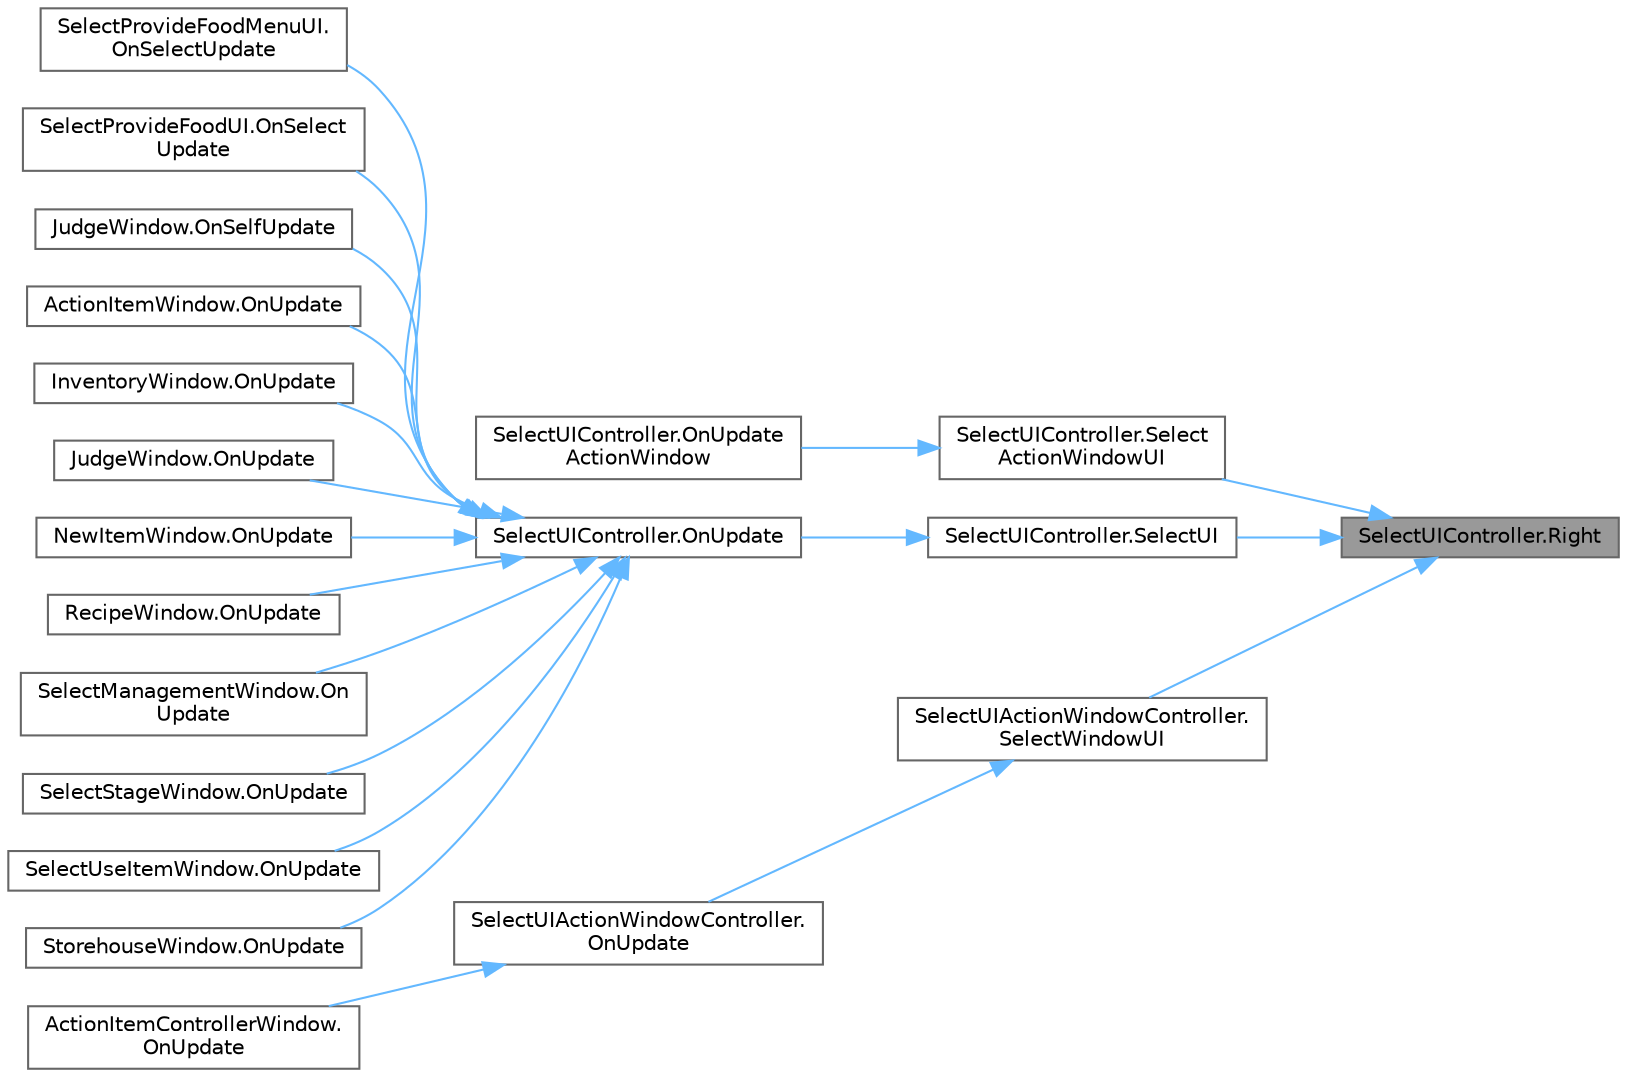 digraph "SelectUIController.Right"
{
 // LATEX_PDF_SIZE
  bgcolor="transparent";
  edge [fontname=Helvetica,fontsize=10,labelfontname=Helvetica,labelfontsize=10];
  node [fontname=Helvetica,fontsize=10,shape=box,height=0.2,width=0.4];
  rankdir="RL";
  Node1 [id="Node000001",label="SelectUIController.Right",height=0.2,width=0.4,color="gray40", fillcolor="grey60", style="filled", fontcolor="black",tooltip=" "];
  Node1 -> Node2 [id="edge20_Node000001_Node000002",dir="back",color="steelblue1",style="solid",tooltip=" "];
  Node2 [id="Node000002",label="SelectUIController.Select\lActionWindowUI",height=0.2,width=0.4,color="grey40", fillcolor="white", style="filled",URL="$class_select_u_i_controller.html#a61210a0758101dd974077df719172094",tooltip=" "];
  Node2 -> Node3 [id="edge21_Node000002_Node000003",dir="back",color="steelblue1",style="solid",tooltip=" "];
  Node3 [id="Node000003",label="SelectUIController.OnUpdate\lActionWindow",height=0.2,width=0.4,color="grey40", fillcolor="white", style="filled",URL="$class_select_u_i_controller.html#ad4f5d189eb636219aff09999a1855764",tooltip=" "];
  Node1 -> Node4 [id="edge22_Node000001_Node000004",dir="back",color="steelblue1",style="solid",tooltip=" "];
  Node4 [id="Node000004",label="SelectUIController.SelectUI",height=0.2,width=0.4,color="grey40", fillcolor="white", style="filled",URL="$class_select_u_i_controller.html#aad575b4143546f3a7f9133ac4bd4e270",tooltip=" "];
  Node4 -> Node5 [id="edge23_Node000004_Node000005",dir="back",color="steelblue1",style="solid",tooltip=" "];
  Node5 [id="Node000005",label="SelectUIController.OnUpdate",height=0.2,width=0.4,color="grey40", fillcolor="white", style="filled",URL="$class_select_u_i_controller.html#a807f9c965bdc2f43f19da12e4afa49e3",tooltip=" "];
  Node5 -> Node6 [id="edge24_Node000005_Node000006",dir="back",color="steelblue1",style="solid",tooltip=" "];
  Node6 [id="Node000006",label="SelectProvideFoodMenuUI.\lOnSelectUpdate",height=0.2,width=0.4,color="grey40", fillcolor="white", style="filled",URL="$class_select_provide_food_menu_u_i.html#a136a38a1930ed2b71e82140cde765264",tooltip="選択中の場合に動作(OnUpdateより先に行われる)"];
  Node5 -> Node7 [id="edge25_Node000005_Node000007",dir="back",color="steelblue1",style="solid",tooltip=" "];
  Node7 [id="Node000007",label="SelectProvideFoodUI.OnSelect\lUpdate",height=0.2,width=0.4,color="grey40", fillcolor="white", style="filled",URL="$class_select_provide_food_u_i.html#a206fdbc907864fcf948612b59e482507",tooltip="選択中の場合に動作(OnUpdateより先に行われる)"];
  Node5 -> Node8 [id="edge26_Node000005_Node000008",dir="back",color="steelblue1",style="solid",tooltip=" "];
  Node8 [id="Node000008",label="JudgeWindow.OnSelfUpdate",height=0.2,width=0.4,color="grey40", fillcolor="white", style="filled",URL="$class_judge_window.html#aa9764461af1637ac6fab4b2bfb970664",tooltip=" "];
  Node5 -> Node9 [id="edge27_Node000005_Node000009",dir="back",color="steelblue1",style="solid",tooltip=" "];
  Node9 [id="Node000009",label="ActionItemWindow.OnUpdate",height=0.2,width=0.4,color="grey40", fillcolor="white", style="filled",URL="$class_action_item_window.html#ace4cd78bbfeb1ac2118f8afc5852d149",tooltip=" "];
  Node5 -> Node10 [id="edge28_Node000005_Node000010",dir="back",color="steelblue1",style="solid",tooltip=" "];
  Node10 [id="Node000010",label="InventoryWindow.OnUpdate",height=0.2,width=0.4,color="grey40", fillcolor="white", style="filled",URL="$class_inventory_window.html#a735ed76fd07862674c24d7afa1f6fe21",tooltip=" "];
  Node5 -> Node11 [id="edge29_Node000005_Node000011",dir="back",color="steelblue1",style="solid",tooltip=" "];
  Node11 [id="Node000011",label="JudgeWindow.OnUpdate",height=0.2,width=0.4,color="grey40", fillcolor="white", style="filled",URL="$class_judge_window.html#a5d5e5afb2e01e057a2cab81727171a7c",tooltip=" "];
  Node5 -> Node12 [id="edge30_Node000005_Node000012",dir="back",color="steelblue1",style="solid",tooltip=" "];
  Node12 [id="Node000012",label="NewItemWindow.OnUpdate",height=0.2,width=0.4,color="grey40", fillcolor="white", style="filled",URL="$class_new_item_window.html#aa34ebf692699bb6f404d289a3142a7bb",tooltip=" "];
  Node5 -> Node13 [id="edge31_Node000005_Node000013",dir="back",color="steelblue1",style="solid",tooltip=" "];
  Node13 [id="Node000013",label="RecipeWindow.OnUpdate",height=0.2,width=0.4,color="grey40", fillcolor="white", style="filled",URL="$class_recipe_window.html#a91631656f295517aab1d288bc6a5ba8b",tooltip=" "];
  Node5 -> Node14 [id="edge32_Node000005_Node000014",dir="back",color="steelblue1",style="solid",tooltip=" "];
  Node14 [id="Node000014",label="SelectManagementWindow.On\lUpdate",height=0.2,width=0.4,color="grey40", fillcolor="white", style="filled",URL="$class_select_management_window.html#ae457e5af9acbde27df5134abed497327",tooltip=" "];
  Node5 -> Node15 [id="edge33_Node000005_Node000015",dir="back",color="steelblue1",style="solid",tooltip=" "];
  Node15 [id="Node000015",label="SelectStageWindow.OnUpdate",height=0.2,width=0.4,color="grey40", fillcolor="white", style="filled",URL="$class_select_stage_window.html#a6904b552da9f3c8c90ef211989df1d8f",tooltip=" "];
  Node5 -> Node16 [id="edge34_Node000005_Node000016",dir="back",color="steelblue1",style="solid",tooltip=" "];
  Node16 [id="Node000016",label="SelectUseItemWindow.OnUpdate",height=0.2,width=0.4,color="grey40", fillcolor="white", style="filled",URL="$class_select_use_item_window.html#a7f2ffbd156454942351e1b6222144ae4",tooltip=" "];
  Node5 -> Node17 [id="edge35_Node000005_Node000017",dir="back",color="steelblue1",style="solid",tooltip=" "];
  Node17 [id="Node000017",label="StorehouseWindow.OnUpdate",height=0.2,width=0.4,color="grey40", fillcolor="white", style="filled",URL="$class_storehouse_window.html#a048c67927c52f370e9928644656bd713",tooltip=" "];
  Node1 -> Node18 [id="edge36_Node000001_Node000018",dir="back",color="steelblue1",style="solid",tooltip=" "];
  Node18 [id="Node000018",label="SelectUIActionWindowController.\lSelectWindowUI",height=0.2,width=0.4,color="grey40", fillcolor="white", style="filled",URL="$class_select_u_i_action_window_controller.html#a147da3a4f9877fe1659987c8660342b7",tooltip=" "];
  Node18 -> Node19 [id="edge37_Node000018_Node000019",dir="back",color="steelblue1",style="solid",tooltip=" "];
  Node19 [id="Node000019",label="SelectUIActionWindowController.\lOnUpdate",height=0.2,width=0.4,color="grey40", fillcolor="white", style="filled",URL="$class_select_u_i_action_window_controller.html#a9c761bbf204d0273a0be302937a67e7b",tooltip=" "];
  Node19 -> Node20 [id="edge38_Node000019_Node000020",dir="back",color="steelblue1",style="solid",tooltip=" "];
  Node20 [id="Node000020",label="ActionItemControllerWindow.\lOnUpdate",height=0.2,width=0.4,color="grey40", fillcolor="white", style="filled",URL="$class_action_item_controller_window.html#a078236b0b5494f9818cf02a345a4607b",tooltip=" "];
}
